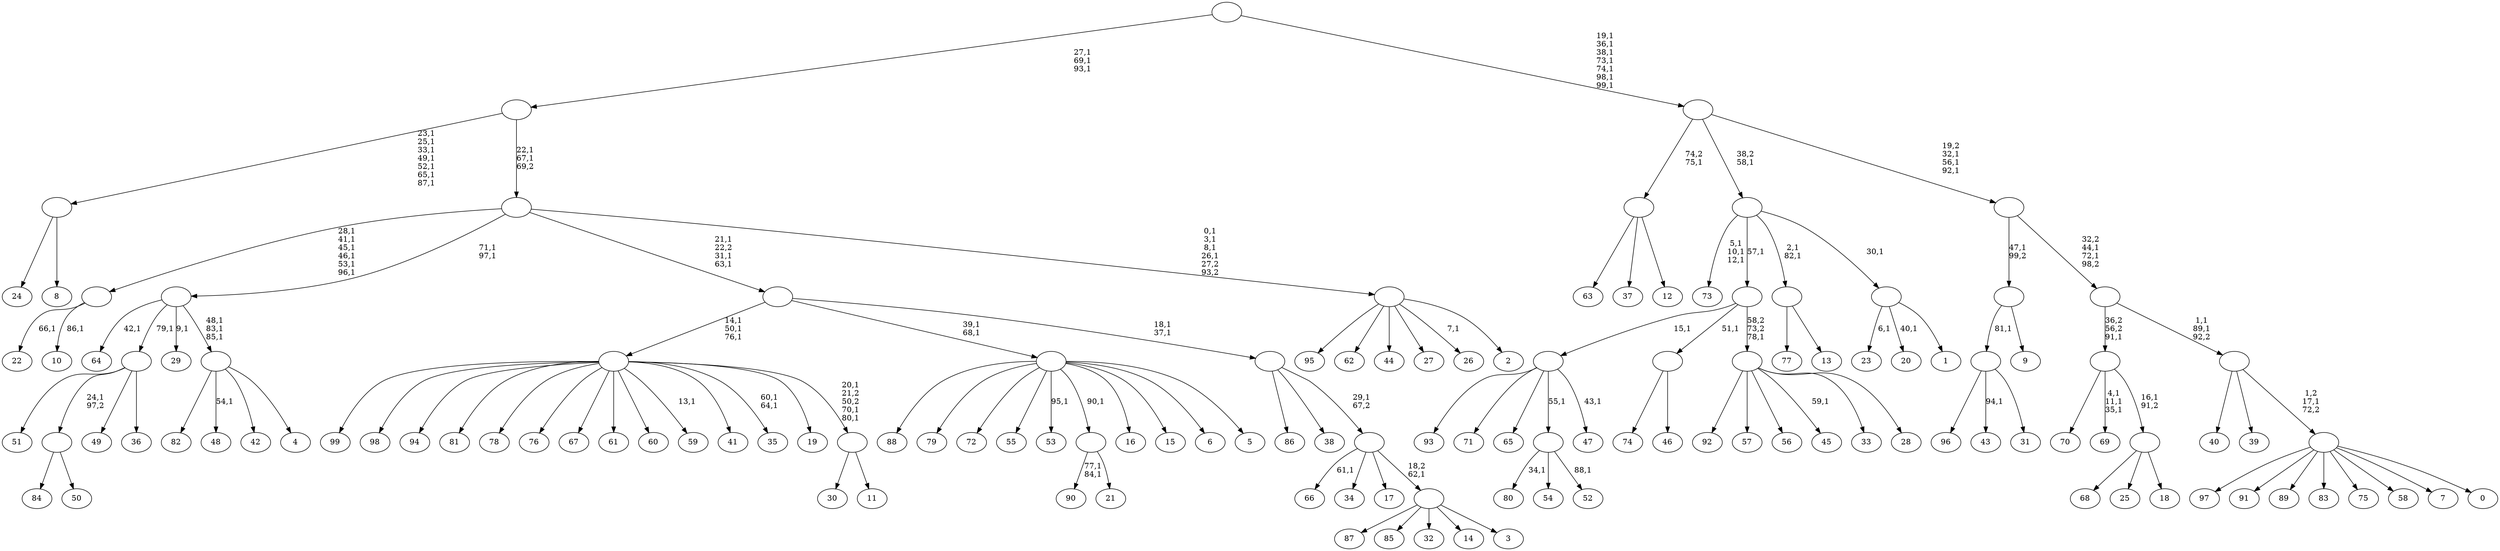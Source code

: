 digraph T {
	200 [label="99"]
	199 [label="98"]
	198 [label="97"]
	197 [label="96"]
	196 [label="95"]
	195 [label="94"]
	194 [label="93"]
	193 [label="92"]
	192 [label="91"]
	191 [label="90"]
	188 [label="89"]
	187 [label="88"]
	186 [label="87"]
	185 [label="86"]
	184 [label="85"]
	183 [label="84"]
	182 [label="83"]
	181 [label="82"]
	180 [label="81"]
	179 [label="80"]
	177 [label="79"]
	176 [label="78"]
	175 [label="77"]
	174 [label="76"]
	173 [label="75"]
	172 [label="74"]
	171 [label="73"]
	167 [label="72"]
	166 [label="71"]
	165 [label="70"]
	164 [label="69"]
	160 [label="68"]
	159 [label="67"]
	158 [label="66"]
	156 [label="65"]
	155 [label="64"]
	153 [label="63"]
	152 [label="62"]
	151 [label="61"]
	150 [label="60"]
	149 [label="59"]
	147 [label="58"]
	146 [label="57"]
	145 [label="56"]
	144 [label="55"]
	143 [label="54"]
	142 [label="53"]
	140 [label="52"]
	138 [label=""]
	137 [label="51"]
	136 [label="50"]
	135 [label=""]
	134 [label="49"]
	133 [label="48"]
	131 [label="47"]
	129 [label=""]
	128 [label="46"]
	127 [label=""]
	126 [label="45"]
	124 [label="44"]
	123 [label="43"]
	121 [label="42"]
	120 [label="41"]
	119 [label="40"]
	118 [label="39"]
	117 [label="38"]
	116 [label="37"]
	115 [label="36"]
	114 [label=""]
	113 [label="35"]
	110 [label="34"]
	109 [label="33"]
	108 [label="32"]
	107 [label="31"]
	106 [label=""]
	105 [label="30"]
	104 [label="29"]
	102 [label="28"]
	101 [label=""]
	100 [label=""]
	99 [label="27"]
	98 [label="26"]
	96 [label="25"]
	95 [label="24"]
	94 [label="23"]
	92 [label="22"]
	90 [label="21"]
	89 [label=""]
	88 [label="20"]
	86 [label="19"]
	85 [label="18"]
	84 [label=""]
	83 [label=""]
	82 [label="17"]
	81 [label="16"]
	80 [label="15"]
	79 [label="14"]
	78 [label="13"]
	77 [label=""]
	75 [label="12"]
	74 [label=""]
	73 [label="11"]
	72 [label=""]
	69 [label=""]
	66 [label="10"]
	64 [label=""]
	58 [label="9"]
	57 [label=""]
	56 [label="8"]
	55 [label=""]
	48 [label="7"]
	47 [label="6"]
	46 [label="5"]
	45 [label=""]
	43 [label="4"]
	42 [label=""]
	39 [label=""]
	37 [label="3"]
	36 [label=""]
	35 [label=""]
	34 [label=""]
	32 [label=""]
	29 [label="2"]
	28 [label=""]
	24 [label=""]
	22 [label=""]
	19 [label="1"]
	18 [label=""]
	17 [label=""]
	16 [label="0"]
	15 [label=""]
	14 [label=""]
	12 [label=""]
	10 [label=""]
	7 [label=""]
	0 [label=""]
	138 -> 140 [label="88,1"]
	138 -> 179 [label="34,1"]
	138 -> 143 [label=""]
	135 -> 183 [label=""]
	135 -> 136 [label=""]
	129 -> 131 [label="43,1"]
	129 -> 194 [label=""]
	129 -> 166 [label=""]
	129 -> 156 [label=""]
	129 -> 138 [label="55,1"]
	127 -> 172 [label=""]
	127 -> 128 [label=""]
	114 -> 137 [label=""]
	114 -> 135 [label="24,1\n97,2"]
	114 -> 134 [label=""]
	114 -> 115 [label=""]
	106 -> 123 [label="94,1"]
	106 -> 197 [label=""]
	106 -> 107 [label=""]
	101 -> 126 [label="59,1"]
	101 -> 193 [label=""]
	101 -> 146 [label=""]
	101 -> 145 [label=""]
	101 -> 109 [label=""]
	101 -> 102 [label=""]
	100 -> 129 [label="15,1"]
	100 -> 127 [label="51,1"]
	100 -> 101 [label="58,2\n73,2\n78,1"]
	89 -> 191 [label="77,1\n84,1"]
	89 -> 90 [label=""]
	84 -> 160 [label=""]
	84 -> 96 [label=""]
	84 -> 85 [label=""]
	83 -> 164 [label="4,1\n11,1\n35,1"]
	83 -> 165 [label=""]
	83 -> 84 [label="16,1\n91,2"]
	77 -> 175 [label=""]
	77 -> 78 [label=""]
	74 -> 153 [label=""]
	74 -> 116 [label=""]
	74 -> 75 [label=""]
	72 -> 105 [label=""]
	72 -> 73 [label=""]
	69 -> 72 [label="20,1\n21,2\n50,2\n70,1\n80,1"]
	69 -> 113 [label="60,1\n64,1"]
	69 -> 149 [label="13,1"]
	69 -> 200 [label=""]
	69 -> 199 [label=""]
	69 -> 195 [label=""]
	69 -> 180 [label=""]
	69 -> 176 [label=""]
	69 -> 174 [label=""]
	69 -> 159 [label=""]
	69 -> 151 [label=""]
	69 -> 150 [label=""]
	69 -> 120 [label=""]
	69 -> 86 [label=""]
	64 -> 66 [label="86,1"]
	64 -> 92 [label="66,1"]
	57 -> 106 [label="81,1"]
	57 -> 58 [label=""]
	55 -> 95 [label=""]
	55 -> 56 [label=""]
	45 -> 142 [label="95,1"]
	45 -> 187 [label=""]
	45 -> 177 [label=""]
	45 -> 167 [label=""]
	45 -> 144 [label=""]
	45 -> 89 [label="90,1"]
	45 -> 81 [label=""]
	45 -> 80 [label=""]
	45 -> 47 [label=""]
	45 -> 46 [label=""]
	42 -> 133 [label="54,1"]
	42 -> 181 [label=""]
	42 -> 121 [label=""]
	42 -> 43 [label=""]
	39 -> 42 [label="48,1\n83,1\n85,1"]
	39 -> 104 [label="9,1"]
	39 -> 155 [label="42,1"]
	39 -> 114 [label="79,1"]
	36 -> 186 [label=""]
	36 -> 184 [label=""]
	36 -> 108 [label=""]
	36 -> 79 [label=""]
	36 -> 37 [label=""]
	35 -> 158 [label="61,1"]
	35 -> 110 [label=""]
	35 -> 82 [label=""]
	35 -> 36 [label="18,2\n62,1"]
	34 -> 185 [label=""]
	34 -> 117 [label=""]
	34 -> 35 [label="29,1\n67,2"]
	32 -> 34 [label="18,1\n37,1"]
	32 -> 45 [label="39,1\n68,1"]
	32 -> 69 [label="14,1\n50,1\n76,1"]
	28 -> 98 [label="7,1"]
	28 -> 196 [label=""]
	28 -> 152 [label=""]
	28 -> 124 [label=""]
	28 -> 99 [label=""]
	28 -> 29 [label=""]
	24 -> 28 [label="0,1\n3,1\n8,1\n26,1\n27,2\n93,2"]
	24 -> 32 [label="21,1\n22,2\n31,1\n63,1"]
	24 -> 39 [label="71,1\n97,1"]
	24 -> 64 [label="28,1\n41,1\n45,1\n46,1\n53,1\n96,1"]
	22 -> 24 [label="22,1\n67,1\n69,2"]
	22 -> 55 [label="23,1\n25,1\n33,1\n49,1\n52,1\n65,1\n87,1"]
	18 -> 88 [label="40,1"]
	18 -> 94 [label="6,1"]
	18 -> 19 [label=""]
	17 -> 77 [label="2,1\n82,1"]
	17 -> 171 [label="5,1\n10,1\n12,1"]
	17 -> 100 [label="57,1"]
	17 -> 18 [label="30,1"]
	15 -> 198 [label=""]
	15 -> 192 [label=""]
	15 -> 188 [label=""]
	15 -> 182 [label=""]
	15 -> 173 [label=""]
	15 -> 147 [label=""]
	15 -> 48 [label=""]
	15 -> 16 [label=""]
	14 -> 119 [label=""]
	14 -> 118 [label=""]
	14 -> 15 [label="1,2\n17,1\n72,2"]
	12 -> 14 [label="1,1\n89,1\n92,2"]
	12 -> 83 [label="36,2\n56,2\n91,1"]
	10 -> 12 [label="32,2\n44,1\n72,1\n98,2"]
	10 -> 57 [label="47,1\n99,2"]
	7 -> 10 [label="19,2\n32,1\n56,1\n92,1"]
	7 -> 74 [label="74,2\n75,1"]
	7 -> 17 [label="38,2\n58,1"]
	0 -> 7 [label="19,1\n36,1\n38,1\n73,1\n74,1\n98,1\n99,1"]
	0 -> 22 [label="27,1\n69,1\n93,1"]
}
